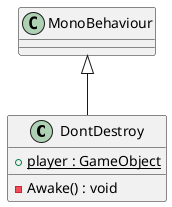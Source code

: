 @startuml
class DontDestroy {
    + {static} player : GameObject
    - Awake() : void
}
MonoBehaviour <|-- DontDestroy
@enduml
